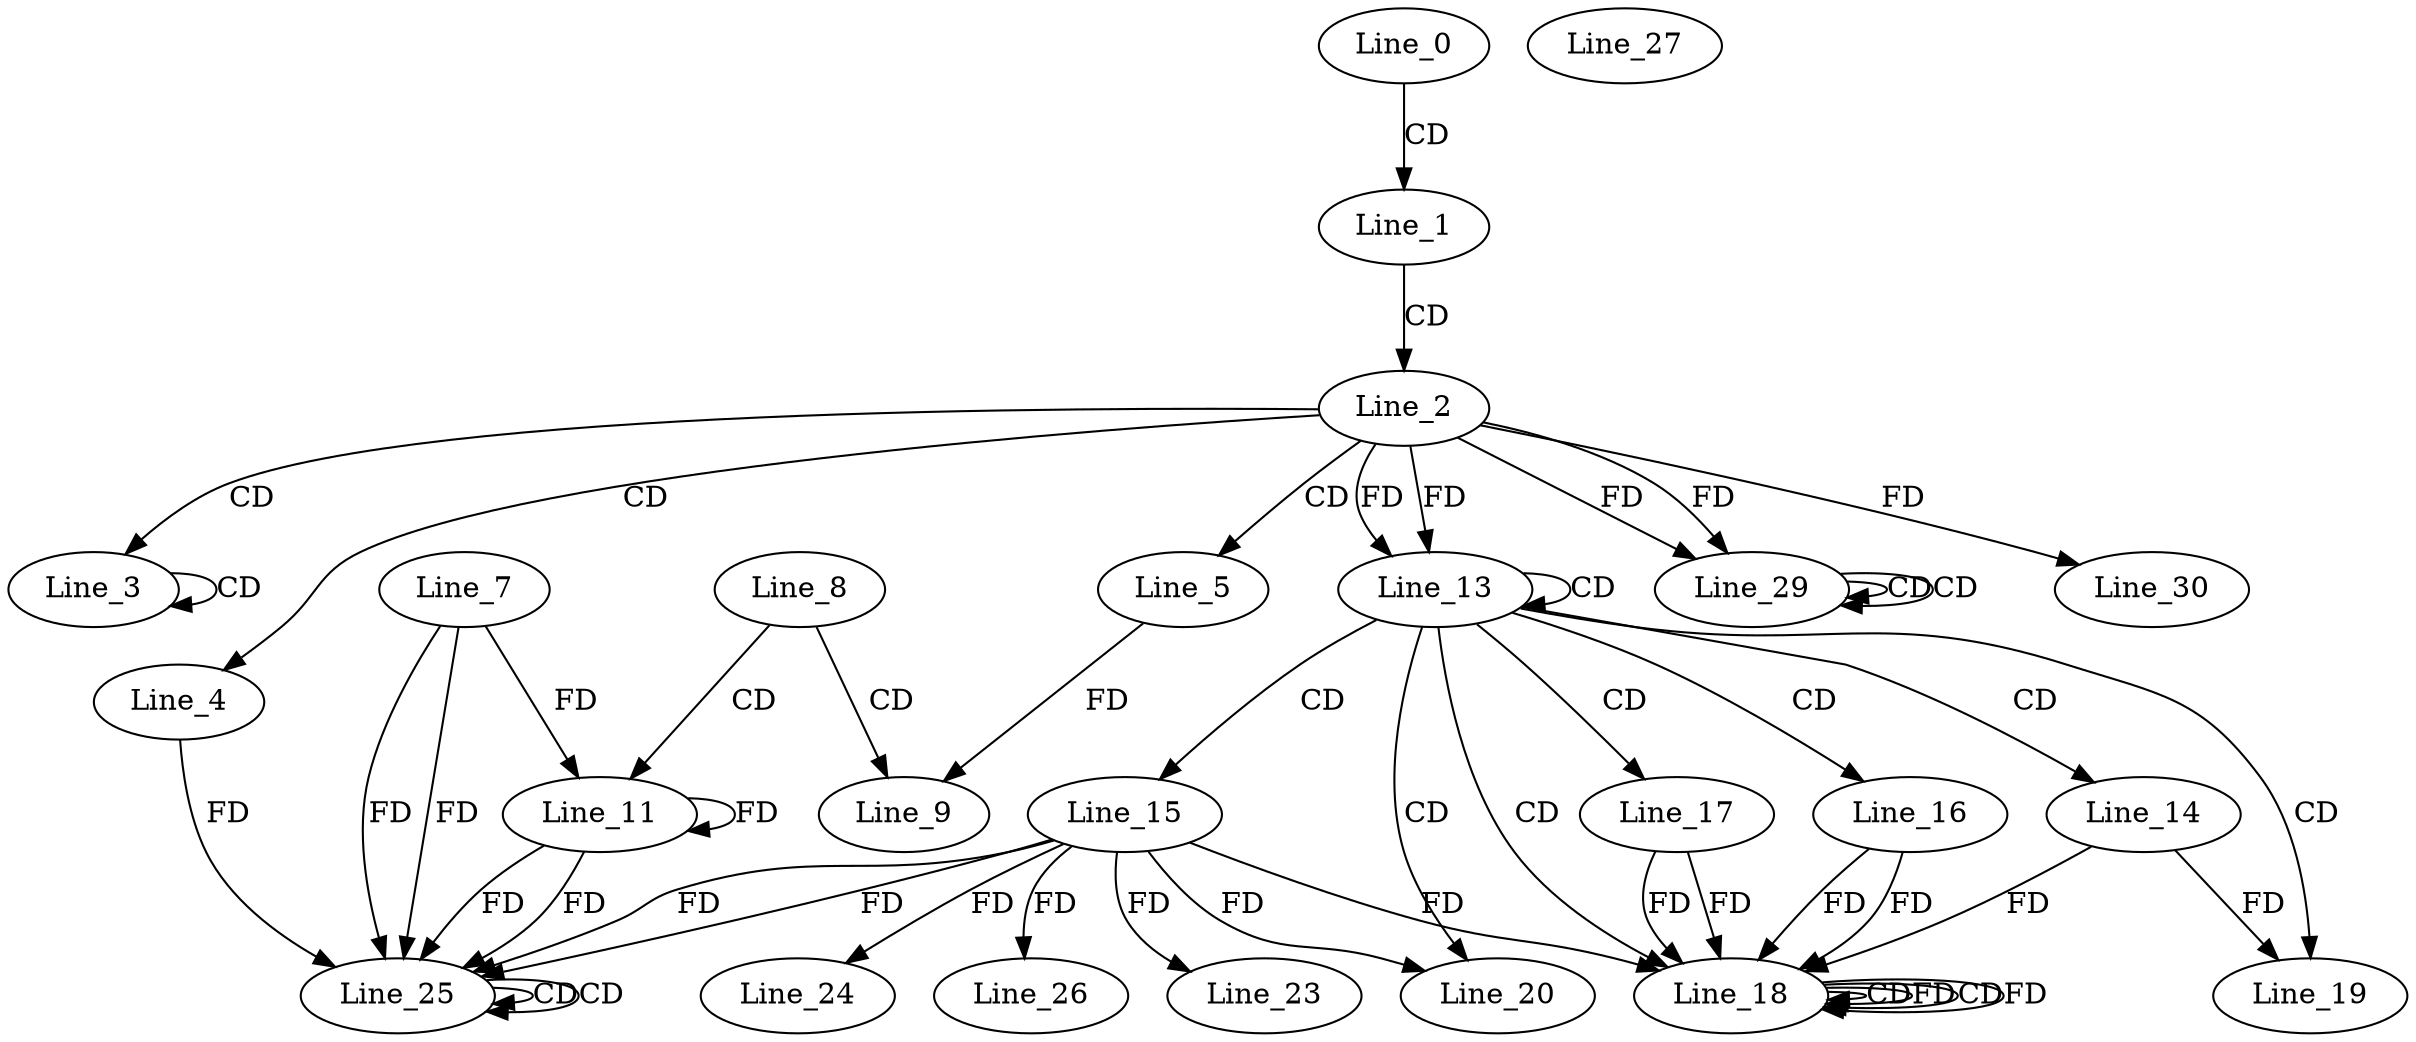 digraph G {
  Line_0;
  Line_1;
  Line_2;
  Line_3;
  Line_3;
  Line_4;
  Line_5;
  Line_8;
  Line_9;
  Line_11;
  Line_7;
  Line_11;
  Line_13;
  Line_13;
  Line_14;
  Line_15;
  Line_16;
  Line_17;
  Line_18;
  Line_18;
  Line_18;
  Line_18;
  Line_19;
  Line_20;
  Line_23;
  Line_24;
  Line_25;
  Line_25;
  Line_25;
  Line_25;
  Line_25;
  Line_26;
  Line_27;
  Line_29;
  Line_29;
  Line_29;
  Line_30;
  Line_0 -> Line_1 [ label="CD" ];
  Line_1 -> Line_2 [ label="CD" ];
  Line_2 -> Line_3 [ label="CD" ];
  Line_3 -> Line_3 [ label="CD" ];
  Line_2 -> Line_4 [ label="CD" ];
  Line_2 -> Line_5 [ label="CD" ];
  Line_8 -> Line_9 [ label="CD" ];
  Line_5 -> Line_9 [ label="FD" ];
  Line_8 -> Line_11 [ label="CD" ];
  Line_7 -> Line_11 [ label="FD" ];
  Line_11 -> Line_11 [ label="FD" ];
  Line_2 -> Line_13 [ label="FD" ];
  Line_13 -> Line_13 [ label="CD" ];
  Line_2 -> Line_13 [ label="FD" ];
  Line_13 -> Line_14 [ label="CD" ];
  Line_13 -> Line_15 [ label="CD" ];
  Line_13 -> Line_16 [ label="CD" ];
  Line_13 -> Line_17 [ label="CD" ];
  Line_13 -> Line_18 [ label="CD" ];
  Line_18 -> Line_18 [ label="CD" ];
  Line_18 -> Line_18 [ label="FD" ];
  Line_17 -> Line_18 [ label="FD" ];
  Line_14 -> Line_18 [ label="FD" ];
  Line_16 -> Line_18 [ label="FD" ];
  Line_18 -> Line_18 [ label="CD" ];
  Line_15 -> Line_18 [ label="FD" ];
  Line_16 -> Line_18 [ label="FD" ];
  Line_18 -> Line_18 [ label="FD" ];
  Line_17 -> Line_18 [ label="FD" ];
  Line_13 -> Line_19 [ label="CD" ];
  Line_14 -> Line_19 [ label="FD" ];
  Line_13 -> Line_20 [ label="CD" ];
  Line_15 -> Line_20 [ label="FD" ];
  Line_15 -> Line_23 [ label="FD" ];
  Line_15 -> Line_24 [ label="FD" ];
  Line_7 -> Line_25 [ label="FD" ];
  Line_11 -> Line_25 [ label="FD" ];
  Line_25 -> Line_25 [ label="CD" ];
  Line_15 -> Line_25 [ label="FD" ];
  Line_7 -> Line_25 [ label="FD" ];
  Line_11 -> Line_25 [ label="FD" ];
  Line_25 -> Line_25 [ label="CD" ];
  Line_15 -> Line_25 [ label="FD" ];
  Line_4 -> Line_25 [ label="FD" ];
  Line_15 -> Line_26 [ label="FD" ];
  Line_29 -> Line_29 [ label="CD" ];
  Line_2 -> Line_29 [ label="FD" ];
  Line_29 -> Line_29 [ label="CD" ];
  Line_2 -> Line_29 [ label="FD" ];
  Line_2 -> Line_30 [ label="FD" ];
}
